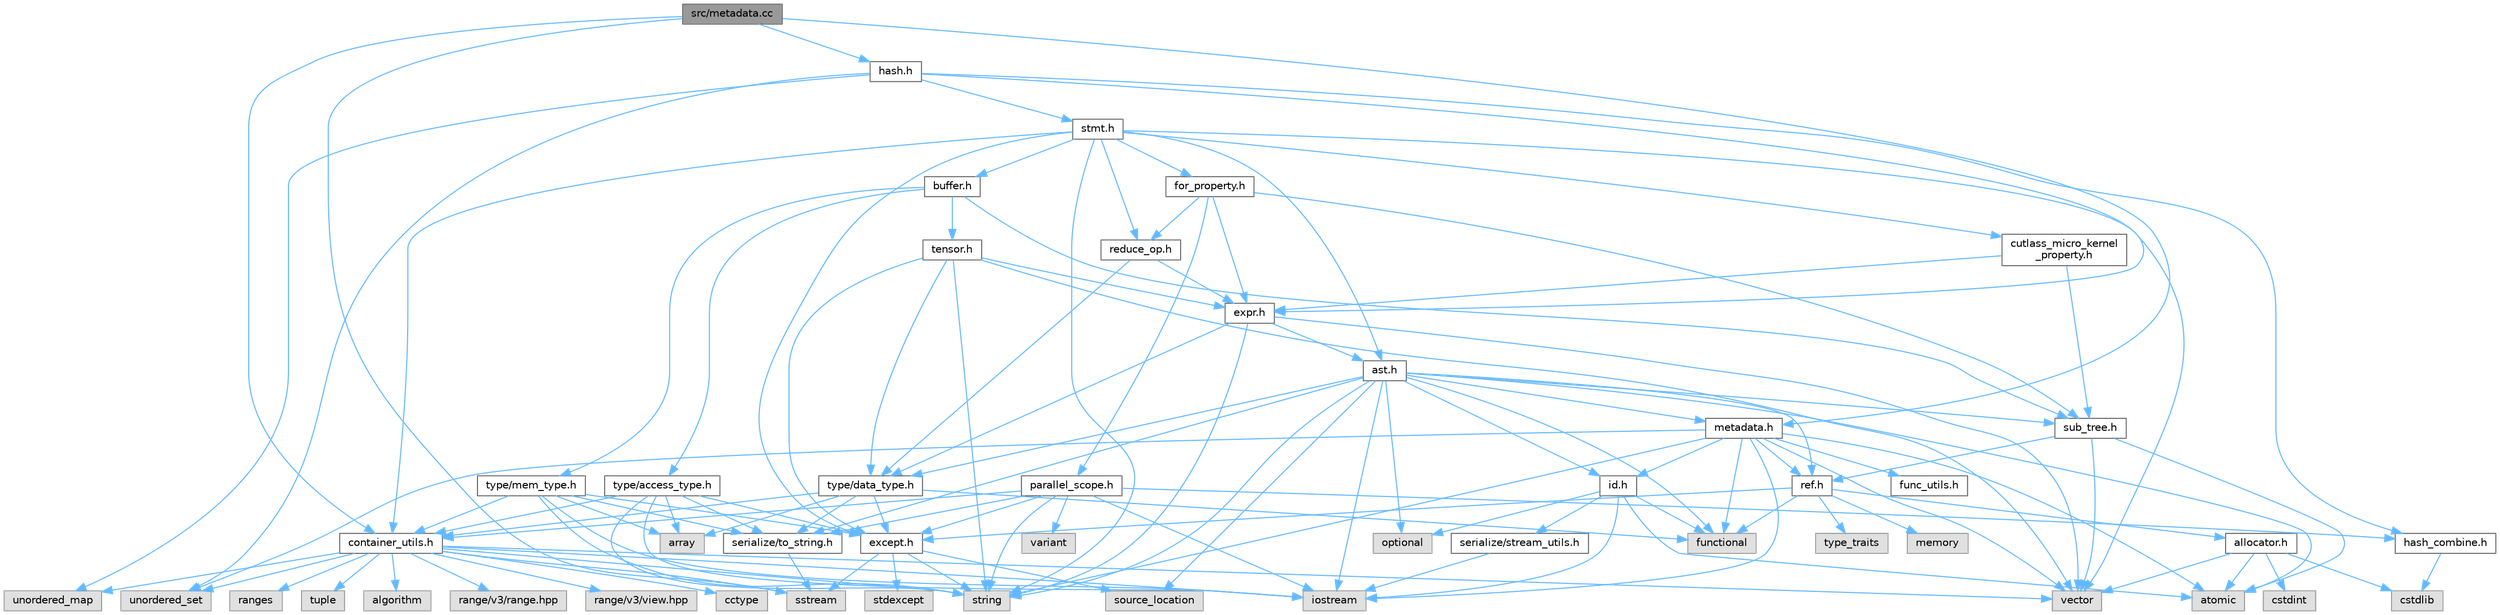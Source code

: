 digraph "src/metadata.cc"
{
 // LATEX_PDF_SIZE
  bgcolor="transparent";
  edge [fontname=Helvetica,fontsize=10,labelfontname=Helvetica,labelfontsize=10];
  node [fontname=Helvetica,fontsize=10,shape=box,height=0.2,width=0.4];
  Node1 [label="src/metadata.cc",height=0.2,width=0.4,color="gray40", fillcolor="grey60", style="filled", fontcolor="black",tooltip=" "];
  Node1 -> Node2 [color="steelblue1",style="solid"];
  Node2 [label="sstream",height=0.2,width=0.4,color="grey60", fillcolor="#E0E0E0", style="filled",tooltip=" "];
  Node1 -> Node3 [color="steelblue1",style="solid"];
  Node3 [label="container_utils.h",height=0.2,width=0.4,color="grey40", fillcolor="white", style="filled",URL="$container__utils_8h.html",tooltip=" "];
  Node3 -> Node4 [color="steelblue1",style="solid"];
  Node4 [label="algorithm",height=0.2,width=0.4,color="grey60", fillcolor="#E0E0E0", style="filled",tooltip=" "];
  Node3 -> Node5 [color="steelblue1",style="solid"];
  Node5 [label="cctype",height=0.2,width=0.4,color="grey60", fillcolor="#E0E0E0", style="filled",tooltip=" "];
  Node3 -> Node6 [color="steelblue1",style="solid"];
  Node6 [label="iostream",height=0.2,width=0.4,color="grey60", fillcolor="#E0E0E0", style="filled",tooltip=" "];
  Node3 -> Node7 [color="steelblue1",style="solid"];
  Node7 [label="ranges",height=0.2,width=0.4,color="grey60", fillcolor="#E0E0E0", style="filled",tooltip=" "];
  Node3 -> Node2 [color="steelblue1",style="solid"];
  Node3 -> Node8 [color="steelblue1",style="solid"];
  Node8 [label="string",height=0.2,width=0.4,color="grey60", fillcolor="#E0E0E0", style="filled",tooltip=" "];
  Node3 -> Node9 [color="steelblue1",style="solid"];
  Node9 [label="tuple",height=0.2,width=0.4,color="grey60", fillcolor="#E0E0E0", style="filled",tooltip=" "];
  Node3 -> Node10 [color="steelblue1",style="solid"];
  Node10 [label="unordered_map",height=0.2,width=0.4,color="grey60", fillcolor="#E0E0E0", style="filled",tooltip=" "];
  Node3 -> Node11 [color="steelblue1",style="solid"];
  Node11 [label="unordered_set",height=0.2,width=0.4,color="grey60", fillcolor="#E0E0E0", style="filled",tooltip=" "];
  Node3 -> Node12 [color="steelblue1",style="solid"];
  Node12 [label="vector",height=0.2,width=0.4,color="grey60", fillcolor="#E0E0E0", style="filled",tooltip=" "];
  Node3 -> Node13 [color="steelblue1",style="solid"];
  Node13 [label="range/v3/range.hpp",height=0.2,width=0.4,color="grey60", fillcolor="#E0E0E0", style="filled",tooltip=" "];
  Node3 -> Node14 [color="steelblue1",style="solid"];
  Node14 [label="range/v3/view.hpp",height=0.2,width=0.4,color="grey60", fillcolor="#E0E0E0", style="filled",tooltip=" "];
  Node1 -> Node15 [color="steelblue1",style="solid"];
  Node15 [label="hash.h",height=0.2,width=0.4,color="grey40", fillcolor="white", style="filled",URL="$hash_8h.html",tooltip=" "];
  Node15 -> Node10 [color="steelblue1",style="solid"];
  Node15 -> Node11 [color="steelblue1",style="solid"];
  Node15 -> Node16 [color="steelblue1",style="solid"];
  Node16 [label="expr.h",height=0.2,width=0.4,color="grey40", fillcolor="white", style="filled",URL="$expr_8h.html",tooltip=" "];
  Node16 -> Node8 [color="steelblue1",style="solid"];
  Node16 -> Node12 [color="steelblue1",style="solid"];
  Node16 -> Node17 [color="steelblue1",style="solid"];
  Node17 [label="ast.h",height=0.2,width=0.4,color="grey40", fillcolor="white", style="filled",URL="$ast_8h.html",tooltip=" "];
  Node17 -> Node18 [color="steelblue1",style="solid"];
  Node18 [label="atomic",height=0.2,width=0.4,color="grey60", fillcolor="#E0E0E0", style="filled",tooltip=" "];
  Node17 -> Node19 [color="steelblue1",style="solid"];
  Node19 [label="functional",height=0.2,width=0.4,color="grey60", fillcolor="#E0E0E0", style="filled",tooltip=" "];
  Node17 -> Node6 [color="steelblue1",style="solid"];
  Node17 -> Node20 [color="steelblue1",style="solid"];
  Node20 [label="optional",height=0.2,width=0.4,color="grey60", fillcolor="#E0E0E0", style="filled",tooltip=" "];
  Node17 -> Node21 [color="steelblue1",style="solid"];
  Node21 [label="source_location",height=0.2,width=0.4,color="grey60", fillcolor="#E0E0E0", style="filled",tooltip=" "];
  Node17 -> Node8 [color="steelblue1",style="solid"];
  Node17 -> Node22 [color="steelblue1",style="solid"];
  Node22 [label="id.h",height=0.2,width=0.4,color="grey40", fillcolor="white", style="filled",URL="$id_8h.html",tooltip=" "];
  Node22 -> Node18 [color="steelblue1",style="solid"];
  Node22 -> Node19 [color="steelblue1",style="solid"];
  Node22 -> Node6 [color="steelblue1",style="solid"];
  Node22 -> Node20 [color="steelblue1",style="solid"];
  Node22 -> Node23 [color="steelblue1",style="solid"];
  Node23 [label="serialize/stream_utils.h",height=0.2,width=0.4,color="grey40", fillcolor="white", style="filled",URL="$stream__utils_8h.html",tooltip=" "];
  Node23 -> Node6 [color="steelblue1",style="solid"];
  Node17 -> Node24 [color="steelblue1",style="solid"];
  Node24 [label="metadata.h",height=0.2,width=0.4,color="grey40", fillcolor="white", style="filled",URL="$metadata_8h.html",tooltip=" "];
  Node24 -> Node18 [color="steelblue1",style="solid"];
  Node24 -> Node19 [color="steelblue1",style="solid"];
  Node24 -> Node6 [color="steelblue1",style="solid"];
  Node24 -> Node8 [color="steelblue1",style="solid"];
  Node24 -> Node11 [color="steelblue1",style="solid"];
  Node24 -> Node12 [color="steelblue1",style="solid"];
  Node24 -> Node25 [color="steelblue1",style="solid"];
  Node25 [label="func_utils.h",height=0.2,width=0.4,color="grey40", fillcolor="white", style="filled",URL="$func__utils_8h.html",tooltip=" "];
  Node24 -> Node22 [color="steelblue1",style="solid"];
  Node24 -> Node26 [color="steelblue1",style="solid"];
  Node26 [label="ref.h",height=0.2,width=0.4,color="grey40", fillcolor="white", style="filled",URL="$ref_8h.html",tooltip=" "];
  Node26 -> Node19 [color="steelblue1",style="solid"];
  Node26 -> Node27 [color="steelblue1",style="solid"];
  Node27 [label="memory",height=0.2,width=0.4,color="grey60", fillcolor="#E0E0E0", style="filled",tooltip=" "];
  Node26 -> Node28 [color="steelblue1",style="solid"];
  Node28 [label="type_traits",height=0.2,width=0.4,color="grey60", fillcolor="#E0E0E0", style="filled",tooltip=" "];
  Node26 -> Node29 [color="steelblue1",style="solid"];
  Node29 [label="allocator.h",height=0.2,width=0.4,color="grey40", fillcolor="white", style="filled",URL="$allocator_8h.html",tooltip=" "];
  Node29 -> Node18 [color="steelblue1",style="solid"];
  Node29 -> Node30 [color="steelblue1",style="solid"];
  Node30 [label="cstdint",height=0.2,width=0.4,color="grey60", fillcolor="#E0E0E0", style="filled",tooltip=" "];
  Node29 -> Node31 [color="steelblue1",style="solid"];
  Node31 [label="cstdlib",height=0.2,width=0.4,color="grey60", fillcolor="#E0E0E0", style="filled",tooltip=" "];
  Node29 -> Node12 [color="steelblue1",style="solid"];
  Node26 -> Node32 [color="steelblue1",style="solid"];
  Node32 [label="except.h",height=0.2,width=0.4,color="grey40", fillcolor="white", style="filled",URL="$except_8h.html",tooltip=" "];
  Node32 -> Node21 [color="steelblue1",style="solid"];
  Node32 -> Node2 [color="steelblue1",style="solid"];
  Node32 -> Node33 [color="steelblue1",style="solid"];
  Node33 [label="stdexcept",height=0.2,width=0.4,color="grey60", fillcolor="#E0E0E0", style="filled",tooltip=" "];
  Node32 -> Node8 [color="steelblue1",style="solid"];
  Node17 -> Node26 [color="steelblue1",style="solid"];
  Node17 -> Node34 [color="steelblue1",style="solid"];
  Node34 [label="serialize/to_string.h",height=0.2,width=0.4,color="grey40", fillcolor="white", style="filled",URL="$to__string_8h.html",tooltip=" "];
  Node34 -> Node2 [color="steelblue1",style="solid"];
  Node17 -> Node35 [color="steelblue1",style="solid"];
  Node35 [label="sub_tree.h",height=0.2,width=0.4,color="grey40", fillcolor="white", style="filled",URL="$sub__tree_8h.html",tooltip=" "];
  Node35 -> Node18 [color="steelblue1",style="solid"];
  Node35 -> Node12 [color="steelblue1",style="solid"];
  Node35 -> Node26 [color="steelblue1",style="solid"];
  Node17 -> Node36 [color="steelblue1",style="solid"];
  Node36 [label="type/data_type.h",height=0.2,width=0.4,color="grey40", fillcolor="white", style="filled",URL="$data__type_8h.html",tooltip=" "];
  Node36 -> Node37 [color="steelblue1",style="solid"];
  Node37 [label="array",height=0.2,width=0.4,color="grey60", fillcolor="#E0E0E0", style="filled",tooltip=" "];
  Node36 -> Node19 [color="steelblue1",style="solid"];
  Node36 -> Node3 [color="steelblue1",style="solid"];
  Node36 -> Node32 [color="steelblue1",style="solid"];
  Node36 -> Node34 [color="steelblue1",style="solid"];
  Node16 -> Node36 [color="steelblue1",style="solid"];
  Node15 -> Node38 [color="steelblue1",style="solid"];
  Node38 [label="hash_combine.h",height=0.2,width=0.4,color="grey40", fillcolor="white", style="filled",URL="$hash__combine_8h.html",tooltip=" "];
  Node38 -> Node31 [color="steelblue1",style="solid"];
  Node15 -> Node39 [color="steelblue1",style="solid"];
  Node39 [label="stmt.h",height=0.2,width=0.4,color="grey40", fillcolor="white", style="filled",URL="$stmt_8h.html",tooltip=" "];
  Node39 -> Node8 [color="steelblue1",style="solid"];
  Node39 -> Node12 [color="steelblue1",style="solid"];
  Node39 -> Node17 [color="steelblue1",style="solid"];
  Node39 -> Node40 [color="steelblue1",style="solid"];
  Node40 [label="buffer.h",height=0.2,width=0.4,color="grey40", fillcolor="white", style="filled",URL="$buffer_8h.html",tooltip=" "];
  Node40 -> Node35 [color="steelblue1",style="solid"];
  Node40 -> Node41 [color="steelblue1",style="solid"];
  Node41 [label="tensor.h",height=0.2,width=0.4,color="grey40", fillcolor="white", style="filled",URL="$tensor_8h.html",tooltip=" "];
  Node41 -> Node8 [color="steelblue1",style="solid"];
  Node41 -> Node12 [color="steelblue1",style="solid"];
  Node41 -> Node32 [color="steelblue1",style="solid"];
  Node41 -> Node16 [color="steelblue1",style="solid"];
  Node41 -> Node36 [color="steelblue1",style="solid"];
  Node40 -> Node42 [color="steelblue1",style="solid"];
  Node42 [label="type/access_type.h",height=0.2,width=0.4,color="grey40", fillcolor="white", style="filled",URL="$access__type_8h.html",tooltip=" "];
  Node42 -> Node37 [color="steelblue1",style="solid"];
  Node42 -> Node6 [color="steelblue1",style="solid"];
  Node42 -> Node8 [color="steelblue1",style="solid"];
  Node42 -> Node3 [color="steelblue1",style="solid"];
  Node42 -> Node32 [color="steelblue1",style="solid"];
  Node42 -> Node34 [color="steelblue1",style="solid"];
  Node40 -> Node43 [color="steelblue1",style="solid"];
  Node43 [label="type/mem_type.h",height=0.2,width=0.4,color="grey40", fillcolor="white", style="filled",URL="$mem__type_8h.html",tooltip=" "];
  Node43 -> Node37 [color="steelblue1",style="solid"];
  Node43 -> Node6 [color="steelblue1",style="solid"];
  Node43 -> Node8 [color="steelblue1",style="solid"];
  Node43 -> Node3 [color="steelblue1",style="solid"];
  Node43 -> Node32 [color="steelblue1",style="solid"];
  Node43 -> Node34 [color="steelblue1",style="solid"];
  Node39 -> Node3 [color="steelblue1",style="solid"];
  Node39 -> Node44 [color="steelblue1",style="solid"];
  Node44 [label="cutlass_micro_kernel\l_property.h",height=0.2,width=0.4,color="grey40", fillcolor="white", style="filled",URL="$cutlass__micro__kernel__property_8h.html",tooltip=" "];
  Node44 -> Node16 [color="steelblue1",style="solid"];
  Node44 -> Node35 [color="steelblue1",style="solid"];
  Node39 -> Node32 [color="steelblue1",style="solid"];
  Node39 -> Node45 [color="steelblue1",style="solid"];
  Node45 [label="for_property.h",height=0.2,width=0.4,color="grey40", fillcolor="white", style="filled",URL="$for__property_8h.html",tooltip=" "];
  Node45 -> Node16 [color="steelblue1",style="solid"];
  Node45 -> Node46 [color="steelblue1",style="solid"];
  Node46 [label="parallel_scope.h",height=0.2,width=0.4,color="grey40", fillcolor="white", style="filled",URL="$parallel__scope_8h.html",tooltip=" "];
  Node46 -> Node6 [color="steelblue1",style="solid"];
  Node46 -> Node8 [color="steelblue1",style="solid"];
  Node46 -> Node47 [color="steelblue1",style="solid"];
  Node47 [label="variant",height=0.2,width=0.4,color="grey60", fillcolor="#E0E0E0", style="filled",tooltip=" "];
  Node46 -> Node3 [color="steelblue1",style="solid"];
  Node46 -> Node32 [color="steelblue1",style="solid"];
  Node46 -> Node38 [color="steelblue1",style="solid"];
  Node46 -> Node34 [color="steelblue1",style="solid"];
  Node45 -> Node48 [color="steelblue1",style="solid"];
  Node48 [label="reduce_op.h",height=0.2,width=0.4,color="grey40", fillcolor="white", style="filled",URL="$reduce__op_8h.html",tooltip=" "];
  Node48 -> Node16 [color="steelblue1",style="solid"];
  Node48 -> Node36 [color="steelblue1",style="solid"];
  Node45 -> Node35 [color="steelblue1",style="solid"];
  Node39 -> Node48 [color="steelblue1",style="solid"];
  Node1 -> Node24 [color="steelblue1",style="solid"];
}
